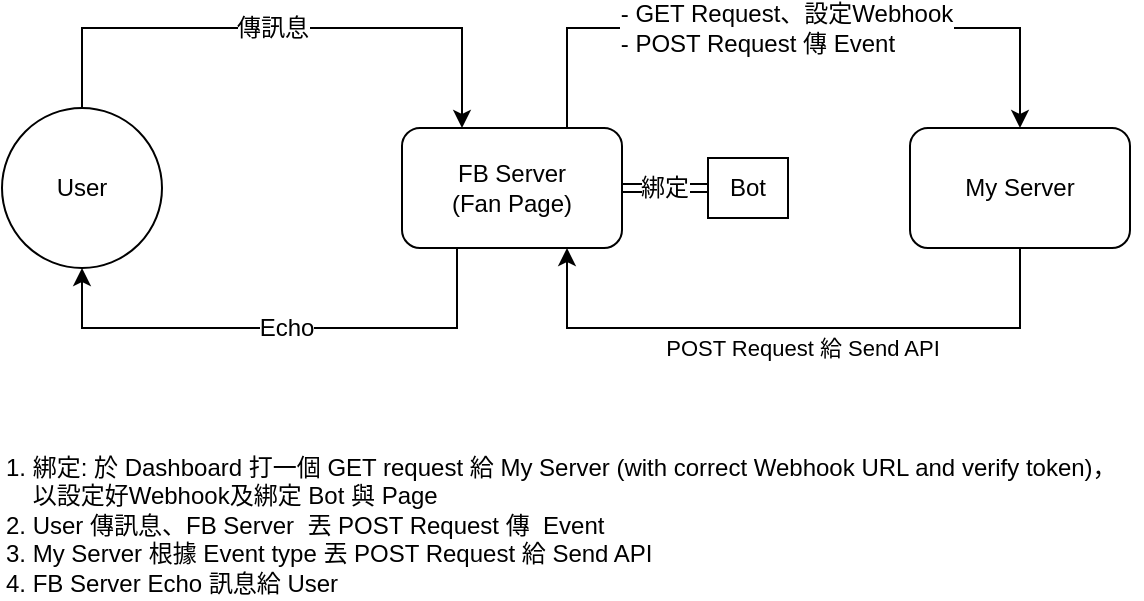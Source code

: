 <mxfile version="10.7.9" type="github"><diagram id="vkrNKiE-Cz9adRt2QydA" name="Page-1"><mxGraphModel dx="1398" dy="754" grid="1" gridSize="10" guides="1" tooltips="1" connect="1" arrows="1" fold="1" page="1" pageScale="1" pageWidth="827" pageHeight="1169" math="0" shadow="0"><root><mxCell id="0"/><mxCell id="1" parent="0"/><mxCell id="PIy14N72UGDw5WxEq-cf-3" style="edgeStyle=orthogonalEdgeStyle;rounded=0;orthogonalLoop=1;jettySize=auto;html=1;exitX=0.5;exitY=0;exitDx=0;exitDy=0;" parent="1" source="PIy14N72UGDw5WxEq-cf-1" target="PIy14N72UGDw5WxEq-cf-2" edge="1"><mxGeometry relative="1" as="geometry"><Array as="points"><mxPoint x="120" y="120"/><mxPoint x="310" y="120"/></Array></mxGeometry></mxCell><mxCell id="PIy14N72UGDw5WxEq-cf-4" value="傳訊息" style="text;html=1;resizable=0;points=[];align=center;verticalAlign=middle;labelBackgroundColor=#ffffff;" parent="PIy14N72UGDw5WxEq-cf-3" vertex="1" connectable="0"><mxGeometry x="-0.242" y="-2" relative="1" as="geometry"><mxPoint x="29" y="-2" as="offset"/></mxGeometry></mxCell><mxCell id="PIy14N72UGDw5WxEq-cf-1" value="User" style="ellipse;whiteSpace=wrap;html=1;aspect=fixed;" parent="1" vertex="1"><mxGeometry x="80" y="160" width="80" height="80" as="geometry"/></mxCell><mxCell id="PIy14N72UGDw5WxEq-cf-7" style="edgeStyle=orthogonalEdgeStyle;rounded=0;orthogonalLoop=1;jettySize=auto;html=1;exitX=1;exitY=0.5;exitDx=0;exitDy=0;shape=link;" parent="1" source="PIy14N72UGDw5WxEq-cf-2" target="PIy14N72UGDw5WxEq-cf-6" edge="1"><mxGeometry relative="1" as="geometry"/></mxCell><mxCell id="PIy14N72UGDw5WxEq-cf-9" value="綁定" style="text;html=1;resizable=0;points=[];align=center;verticalAlign=middle;labelBackgroundColor=#ffffff;" parent="PIy14N72UGDw5WxEq-cf-7" vertex="1" connectable="0"><mxGeometry x="-0.023" relative="1" as="geometry"><mxPoint as="offset"/></mxGeometry></mxCell><mxCell id="PIy14N72UGDw5WxEq-cf-14" style="edgeStyle=orthogonalEdgeStyle;rounded=0;orthogonalLoop=1;jettySize=auto;html=1;exitX=0.75;exitY=0;exitDx=0;exitDy=0;entryX=0.5;entryY=0;entryDx=0;entryDy=0;" parent="1" source="PIy14N72UGDw5WxEq-cf-2" target="PIy14N72UGDw5WxEq-cf-13" edge="1"><mxGeometry relative="1" as="geometry"><Array as="points"><mxPoint x="363" y="120"/><mxPoint x="589" y="120"/></Array></mxGeometry></mxCell><mxCell id="PIy14N72UGDw5WxEq-cf-15" value="- GET Request、設定Webhook&lt;br&gt;&lt;div style=&quot;text-align: left&quot;&gt;- POST Request 傳 Event&lt;/div&gt;" style="text;html=1;resizable=0;points=[];align=center;verticalAlign=middle;labelBackgroundColor=#ffffff;" parent="PIy14N72UGDw5WxEq-cf-14" vertex="1" connectable="0"><mxGeometry x="-0.322" relative="1" as="geometry"><mxPoint x="49" as="offset"/></mxGeometry></mxCell><mxCell id="-pBQCSCspCIqIj2aQxIe-4" style="edgeStyle=orthogonalEdgeStyle;rounded=0;orthogonalLoop=1;jettySize=auto;html=1;exitX=0.25;exitY=1;exitDx=0;exitDy=0;entryX=0.5;entryY=1;entryDx=0;entryDy=0;" edge="1" parent="1" source="PIy14N72UGDw5WxEq-cf-2" target="PIy14N72UGDw5WxEq-cf-1"><mxGeometry relative="1" as="geometry"><Array as="points"><mxPoint x="308" y="270"/><mxPoint x="120" y="270"/></Array></mxGeometry></mxCell><mxCell id="-pBQCSCspCIqIj2aQxIe-5" value="Echo" style="text;html=1;resizable=0;points=[];align=center;verticalAlign=middle;labelBackgroundColor=#ffffff;" vertex="1" connectable="0" parent="-pBQCSCspCIqIj2aQxIe-4"><mxGeometry x="-0.2" y="-2" relative="1" as="geometry"><mxPoint x="-23" y="2" as="offset"/></mxGeometry></mxCell><mxCell id="PIy14N72UGDw5WxEq-cf-2" value="FB Server&lt;br&gt;(Fan Page)&lt;br&gt;" style="rounded=1;whiteSpace=wrap;html=1;" parent="1" vertex="1"><mxGeometry x="280" y="170" width="110" height="60" as="geometry"/></mxCell><mxCell id="PIy14N72UGDw5WxEq-cf-6" value="Bot" style="rounded=0;whiteSpace=wrap;html=1;" parent="1" vertex="1"><mxGeometry x="433" y="185" width="40" height="30" as="geometry"/></mxCell><mxCell id="-pBQCSCspCIqIj2aQxIe-3" value="POST Request 給 Send API" style="edgeStyle=orthogonalEdgeStyle;rounded=0;orthogonalLoop=1;jettySize=auto;html=1;exitX=0.5;exitY=1;exitDx=0;exitDy=0;entryX=0.75;entryY=1;entryDx=0;entryDy=0;" edge="1" parent="1" source="PIy14N72UGDw5WxEq-cf-13" target="PIy14N72UGDw5WxEq-cf-2"><mxGeometry x="-0.028" y="10" relative="1" as="geometry"><Array as="points"><mxPoint x="589" y="270"/><mxPoint x="363" y="270"/></Array><mxPoint as="offset"/></mxGeometry></mxCell><mxCell id="PIy14N72UGDw5WxEq-cf-13" value="My Server" style="rounded=1;whiteSpace=wrap;html=1;" parent="1" vertex="1"><mxGeometry x="534" y="170" width="110" height="60" as="geometry"/></mxCell><mxCell id="-pBQCSCspCIqIj2aQxIe-1" value="1. 綁定: 於 Dashboard 打一個 GET request 給 My Server (with correct Webhook URL and verify token)，&lt;br&gt;&amp;nbsp; &amp;nbsp; 以設定好Webhook及綁定 Bot 與 Page&lt;br&gt;2. User 傳訊息、FB Server&amp;nbsp; 丟 POST Request 傳&amp;nbsp; Event&lt;br&gt;3. My Server 根據 Event type 丟 POST Request 給 Send API&lt;br&gt;4. FB Server Echo 訊息給 User&lt;br&gt;" style="text;html=1;resizable=0;points=[];autosize=1;align=left;verticalAlign=top;spacingTop=-4;" vertex="1" parent="1"><mxGeometry x="80" y="330" width="570" height="70" as="geometry"/></mxCell></root></mxGraphModel></diagram></mxfile>